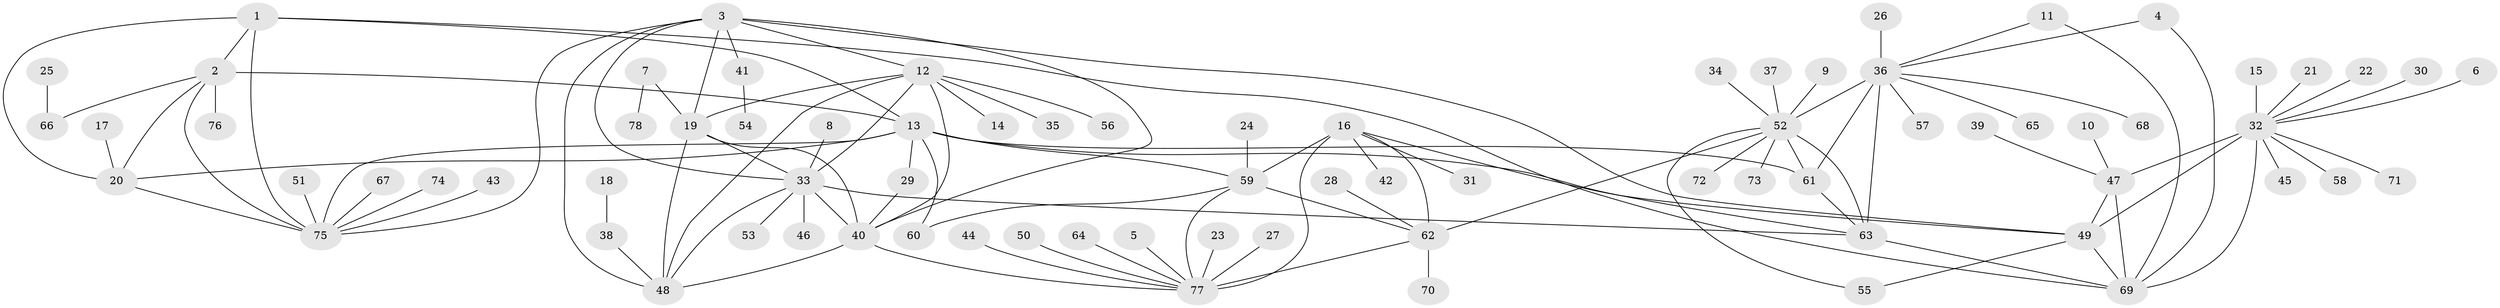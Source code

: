 // original degree distribution, {6: 0.031007751937984496, 8: 0.03875968992248062, 10: 0.03875968992248062, 14: 0.007751937984496124, 5: 0.023255813953488372, 11: 0.023255813953488372, 7: 0.031007751937984496, 12: 0.007751937984496124, 9: 0.023255813953488372, 13: 0.007751937984496124, 2: 0.13178294573643412, 1: 0.6046511627906976, 3: 0.031007751937984496}
// Generated by graph-tools (version 1.1) at 2025/37/03/04/25 23:37:41]
// undirected, 78 vertices, 114 edges
graph export_dot {
  node [color=gray90,style=filled];
  1;
  2;
  3;
  4;
  5;
  6;
  7;
  8;
  9;
  10;
  11;
  12;
  13;
  14;
  15;
  16;
  17;
  18;
  19;
  20;
  21;
  22;
  23;
  24;
  25;
  26;
  27;
  28;
  29;
  30;
  31;
  32;
  33;
  34;
  35;
  36;
  37;
  38;
  39;
  40;
  41;
  42;
  43;
  44;
  45;
  46;
  47;
  48;
  49;
  50;
  51;
  52;
  53;
  54;
  55;
  56;
  57;
  58;
  59;
  60;
  61;
  62;
  63;
  64;
  65;
  66;
  67;
  68;
  69;
  70;
  71;
  72;
  73;
  74;
  75;
  76;
  77;
  78;
  1 -- 2 [weight=2.0];
  1 -- 13 [weight=2.0];
  1 -- 20 [weight=2.0];
  1 -- 69 [weight=1.0];
  1 -- 75 [weight=2.0];
  2 -- 13 [weight=1.0];
  2 -- 20 [weight=1.0];
  2 -- 66 [weight=1.0];
  2 -- 75 [weight=1.0];
  2 -- 76 [weight=1.0];
  3 -- 12 [weight=1.0];
  3 -- 19 [weight=1.0];
  3 -- 33 [weight=1.0];
  3 -- 40 [weight=1.0];
  3 -- 41 [weight=1.0];
  3 -- 48 [weight=1.0];
  3 -- 49 [weight=1.0];
  3 -- 75 [weight=1.0];
  4 -- 36 [weight=1.0];
  4 -- 69 [weight=1.0];
  5 -- 77 [weight=1.0];
  6 -- 32 [weight=1.0];
  7 -- 19 [weight=1.0];
  7 -- 78 [weight=1.0];
  8 -- 33 [weight=1.0];
  9 -- 52 [weight=1.0];
  10 -- 47 [weight=1.0];
  11 -- 36 [weight=1.0];
  11 -- 69 [weight=1.0];
  12 -- 14 [weight=1.0];
  12 -- 19 [weight=1.0];
  12 -- 33 [weight=1.0];
  12 -- 35 [weight=1.0];
  12 -- 40 [weight=1.0];
  12 -- 48 [weight=1.0];
  12 -- 56 [weight=1.0];
  13 -- 20 [weight=1.0];
  13 -- 29 [weight=1.0];
  13 -- 59 [weight=1.0];
  13 -- 60 [weight=1.0];
  13 -- 61 [weight=1.0];
  13 -- 63 [weight=1.0];
  13 -- 75 [weight=1.0];
  15 -- 32 [weight=1.0];
  16 -- 31 [weight=1.0];
  16 -- 42 [weight=1.0];
  16 -- 49 [weight=1.0];
  16 -- 59 [weight=3.0];
  16 -- 62 [weight=3.0];
  16 -- 77 [weight=3.0];
  17 -- 20 [weight=1.0];
  18 -- 38 [weight=1.0];
  19 -- 33 [weight=1.0];
  19 -- 40 [weight=1.0];
  19 -- 48 [weight=1.0];
  20 -- 75 [weight=1.0];
  21 -- 32 [weight=1.0];
  22 -- 32 [weight=1.0];
  23 -- 77 [weight=1.0];
  24 -- 59 [weight=1.0];
  25 -- 66 [weight=1.0];
  26 -- 36 [weight=1.0];
  27 -- 77 [weight=1.0];
  28 -- 62 [weight=1.0];
  29 -- 40 [weight=1.0];
  30 -- 32 [weight=1.0];
  32 -- 45 [weight=1.0];
  32 -- 47 [weight=4.0];
  32 -- 49 [weight=2.0];
  32 -- 58 [weight=1.0];
  32 -- 69 [weight=2.0];
  32 -- 71 [weight=1.0];
  33 -- 40 [weight=1.0];
  33 -- 46 [weight=1.0];
  33 -- 48 [weight=1.0];
  33 -- 53 [weight=1.0];
  33 -- 63 [weight=1.0];
  34 -- 52 [weight=1.0];
  36 -- 52 [weight=3.0];
  36 -- 57 [weight=1.0];
  36 -- 61 [weight=3.0];
  36 -- 63 [weight=3.0];
  36 -- 65 [weight=1.0];
  36 -- 68 [weight=1.0];
  37 -- 52 [weight=1.0];
  38 -- 48 [weight=1.0];
  39 -- 47 [weight=1.0];
  40 -- 48 [weight=1.0];
  40 -- 77 [weight=1.0];
  41 -- 54 [weight=1.0];
  43 -- 75 [weight=1.0];
  44 -- 77 [weight=1.0];
  47 -- 49 [weight=2.0];
  47 -- 69 [weight=2.0];
  49 -- 55 [weight=1.0];
  49 -- 69 [weight=1.0];
  50 -- 77 [weight=1.0];
  51 -- 75 [weight=1.0];
  52 -- 55 [weight=1.0];
  52 -- 61 [weight=1.0];
  52 -- 62 [weight=1.0];
  52 -- 63 [weight=1.0];
  52 -- 72 [weight=1.0];
  52 -- 73 [weight=1.0];
  59 -- 60 [weight=1.0];
  59 -- 62 [weight=1.0];
  59 -- 77 [weight=1.0];
  61 -- 63 [weight=1.0];
  62 -- 70 [weight=1.0];
  62 -- 77 [weight=1.0];
  63 -- 69 [weight=1.0];
  64 -- 77 [weight=1.0];
  67 -- 75 [weight=1.0];
  74 -- 75 [weight=1.0];
}
